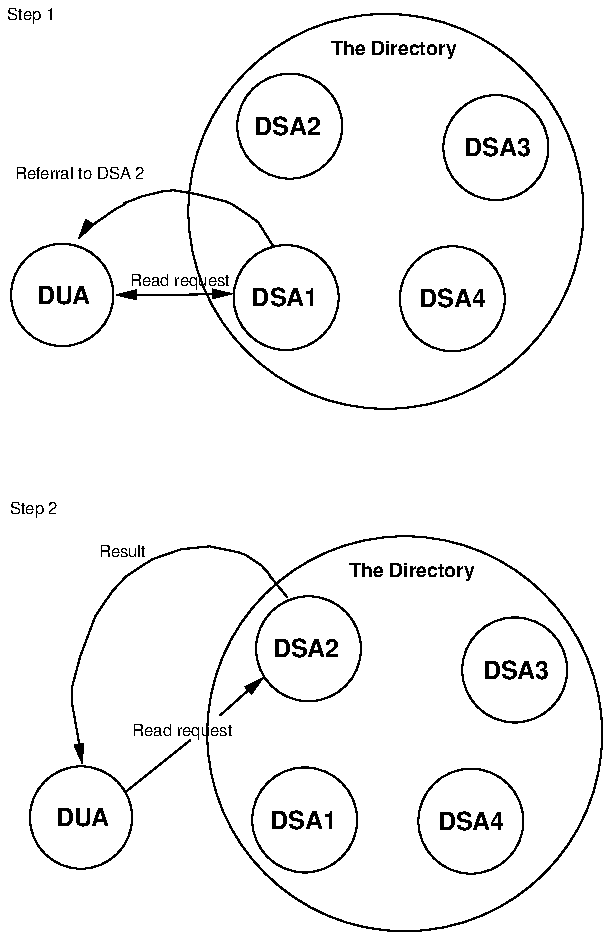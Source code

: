 .zA "enh,8567,R1.0.3, revised text"
.zA "enh,9872,R1.1, revised figure"
.PS
scale = 160
"\fH\s6Step 2\s0\fP"  at 22, 339
"\fH\s6Step 1\s0\fP"  at 20, 734
"\fH\s6Read request\s0\fP"  at 141, 161
.ps 10
line   from 95, 111 \
	to 147, 153 
line ->  from 171, 173 \
	to 206, 203 
.ps 10
"\fH\s6Result\s0\fP"  at 93, 304
"\fH\s6Read request\s0\fP"  at 139, 521
"\fH\s6Referral to DSA 2\s0\fP"  at 59, 607
"\f(HB\s9DSA4\s0\fP"  at 372, 86
"\f(HB\s9DSA3\s0\fP"  at 408, 207
"\f(HB\s9DSA1\s0\fP"  at 238, 87
"\f(HB\s9DSA2\s0\fP"  at 240, 224
"\f(HB\s9DSA4\s0\fP"  at 357, 504
"\f(HB\s9DSA3\s0\fP"  at 393, 625
"\f(HB\s9DSA1\s0\fP"  at 223, 505
"\f(HB\s9DSA2\s0\fP"  at 225, 642
.ps 10
line ->  from 225, 267 \
	to 211, 285 \
	to 204, 293 \
	to 192, 301 \
	to 186, 303 \
	to 163, 308 \
	to 140, 306 \
	to 117, 298 \
	to 96, 284 \
	to 85, 272 \
	to 71, 252 \
	to 59, 220 \
	to 53, 196 \
	to 53, 182 \
	to 61, 134 
.ps 10
circle radius 158 at 304, 576
line <->  from 88, 509 \
	to 181, 510 
circle radius 42 at 224, 507
.ps 10
line ->  from 214, 548 \
	to 202, 567 \
	to 193, 574 \
	to 181, 582 \
	to 175, 584 \
	to 169, 586 \
	to 153, 590 \
	to 134, 593 \
	to 126, 592 \
	to 109, 588 \
	to 95, 582 \
	to 87, 578 \
	to 69, 565 \
	to 60, 557 \
	to 58, 554 
.ps 10
circle radius 41 at 45, 509
circle radius 42 at 357, 506
.ps 10
"\f(HB\s9DUA\s0\fP"  at 46, 507
"\f(HB\s7The Directory\s0\fP"  at 310, 706
.ps 10
circle radius 42 at 392, 627
circle radius 42 at 227, 644
circle radius 158 at 319, 158
circle radius 42 at 239, 89
circle radius 41 at 60, 91
circle radius 42 at 372, 88
.ps 10
"\f(HB\s9DUA\s0\fP"  at 61, 89
"\f(HB\s7The Directory\s0\fP"  at 325, 288
.ps 10
circle radius 42 at 407, 209
circle radius 42 at 242, 226
.PE
.zA "enh,9872,R1.1, revised figure"
.zZ "enh,8567,R1.0.3, revised text"